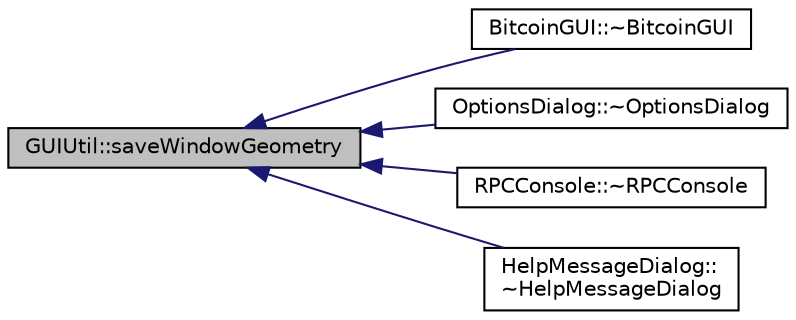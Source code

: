 digraph "GUIUtil::saveWindowGeometry"
{
  edge [fontname="Helvetica",fontsize="10",labelfontname="Helvetica",labelfontsize="10"];
  node [fontname="Helvetica",fontsize="10",shape=record];
  rankdir="LR";
  Node286 [label="GUIUtil::saveWindowGeometry",height=0.2,width=0.4,color="black", fillcolor="grey75", style="filled", fontcolor="black"];
  Node286 -> Node287 [dir="back",color="midnightblue",fontsize="10",style="solid",fontname="Helvetica"];
  Node287 [label="BitcoinGUI::~BitcoinGUI",height=0.2,width=0.4,color="black", fillcolor="white", style="filled",URL="$class_bitcoin_g_u_i.html#a661401493ee764337fea0a3771e79674"];
  Node286 -> Node288 [dir="back",color="midnightblue",fontsize="10",style="solid",fontname="Helvetica"];
  Node288 [label="OptionsDialog::~OptionsDialog",height=0.2,width=0.4,color="black", fillcolor="white", style="filled",URL="$class_options_dialog.html#afe1e5729e15ddf1c9e6f5b9cb6157c57"];
  Node286 -> Node289 [dir="back",color="midnightblue",fontsize="10",style="solid",fontname="Helvetica"];
  Node289 [label="RPCConsole::~RPCConsole",height=0.2,width=0.4,color="black", fillcolor="white", style="filled",URL="$class_r_p_c_console.html#af069a33d262cba428ec5c1390dd5acff"];
  Node286 -> Node290 [dir="back",color="midnightblue",fontsize="10",style="solid",fontname="Helvetica"];
  Node290 [label="HelpMessageDialog::\l~HelpMessageDialog",height=0.2,width=0.4,color="black", fillcolor="white", style="filled",URL="$class_help_message_dialog.html#a5393c6af4412e0fcab05b0824cb0ef18"];
}
